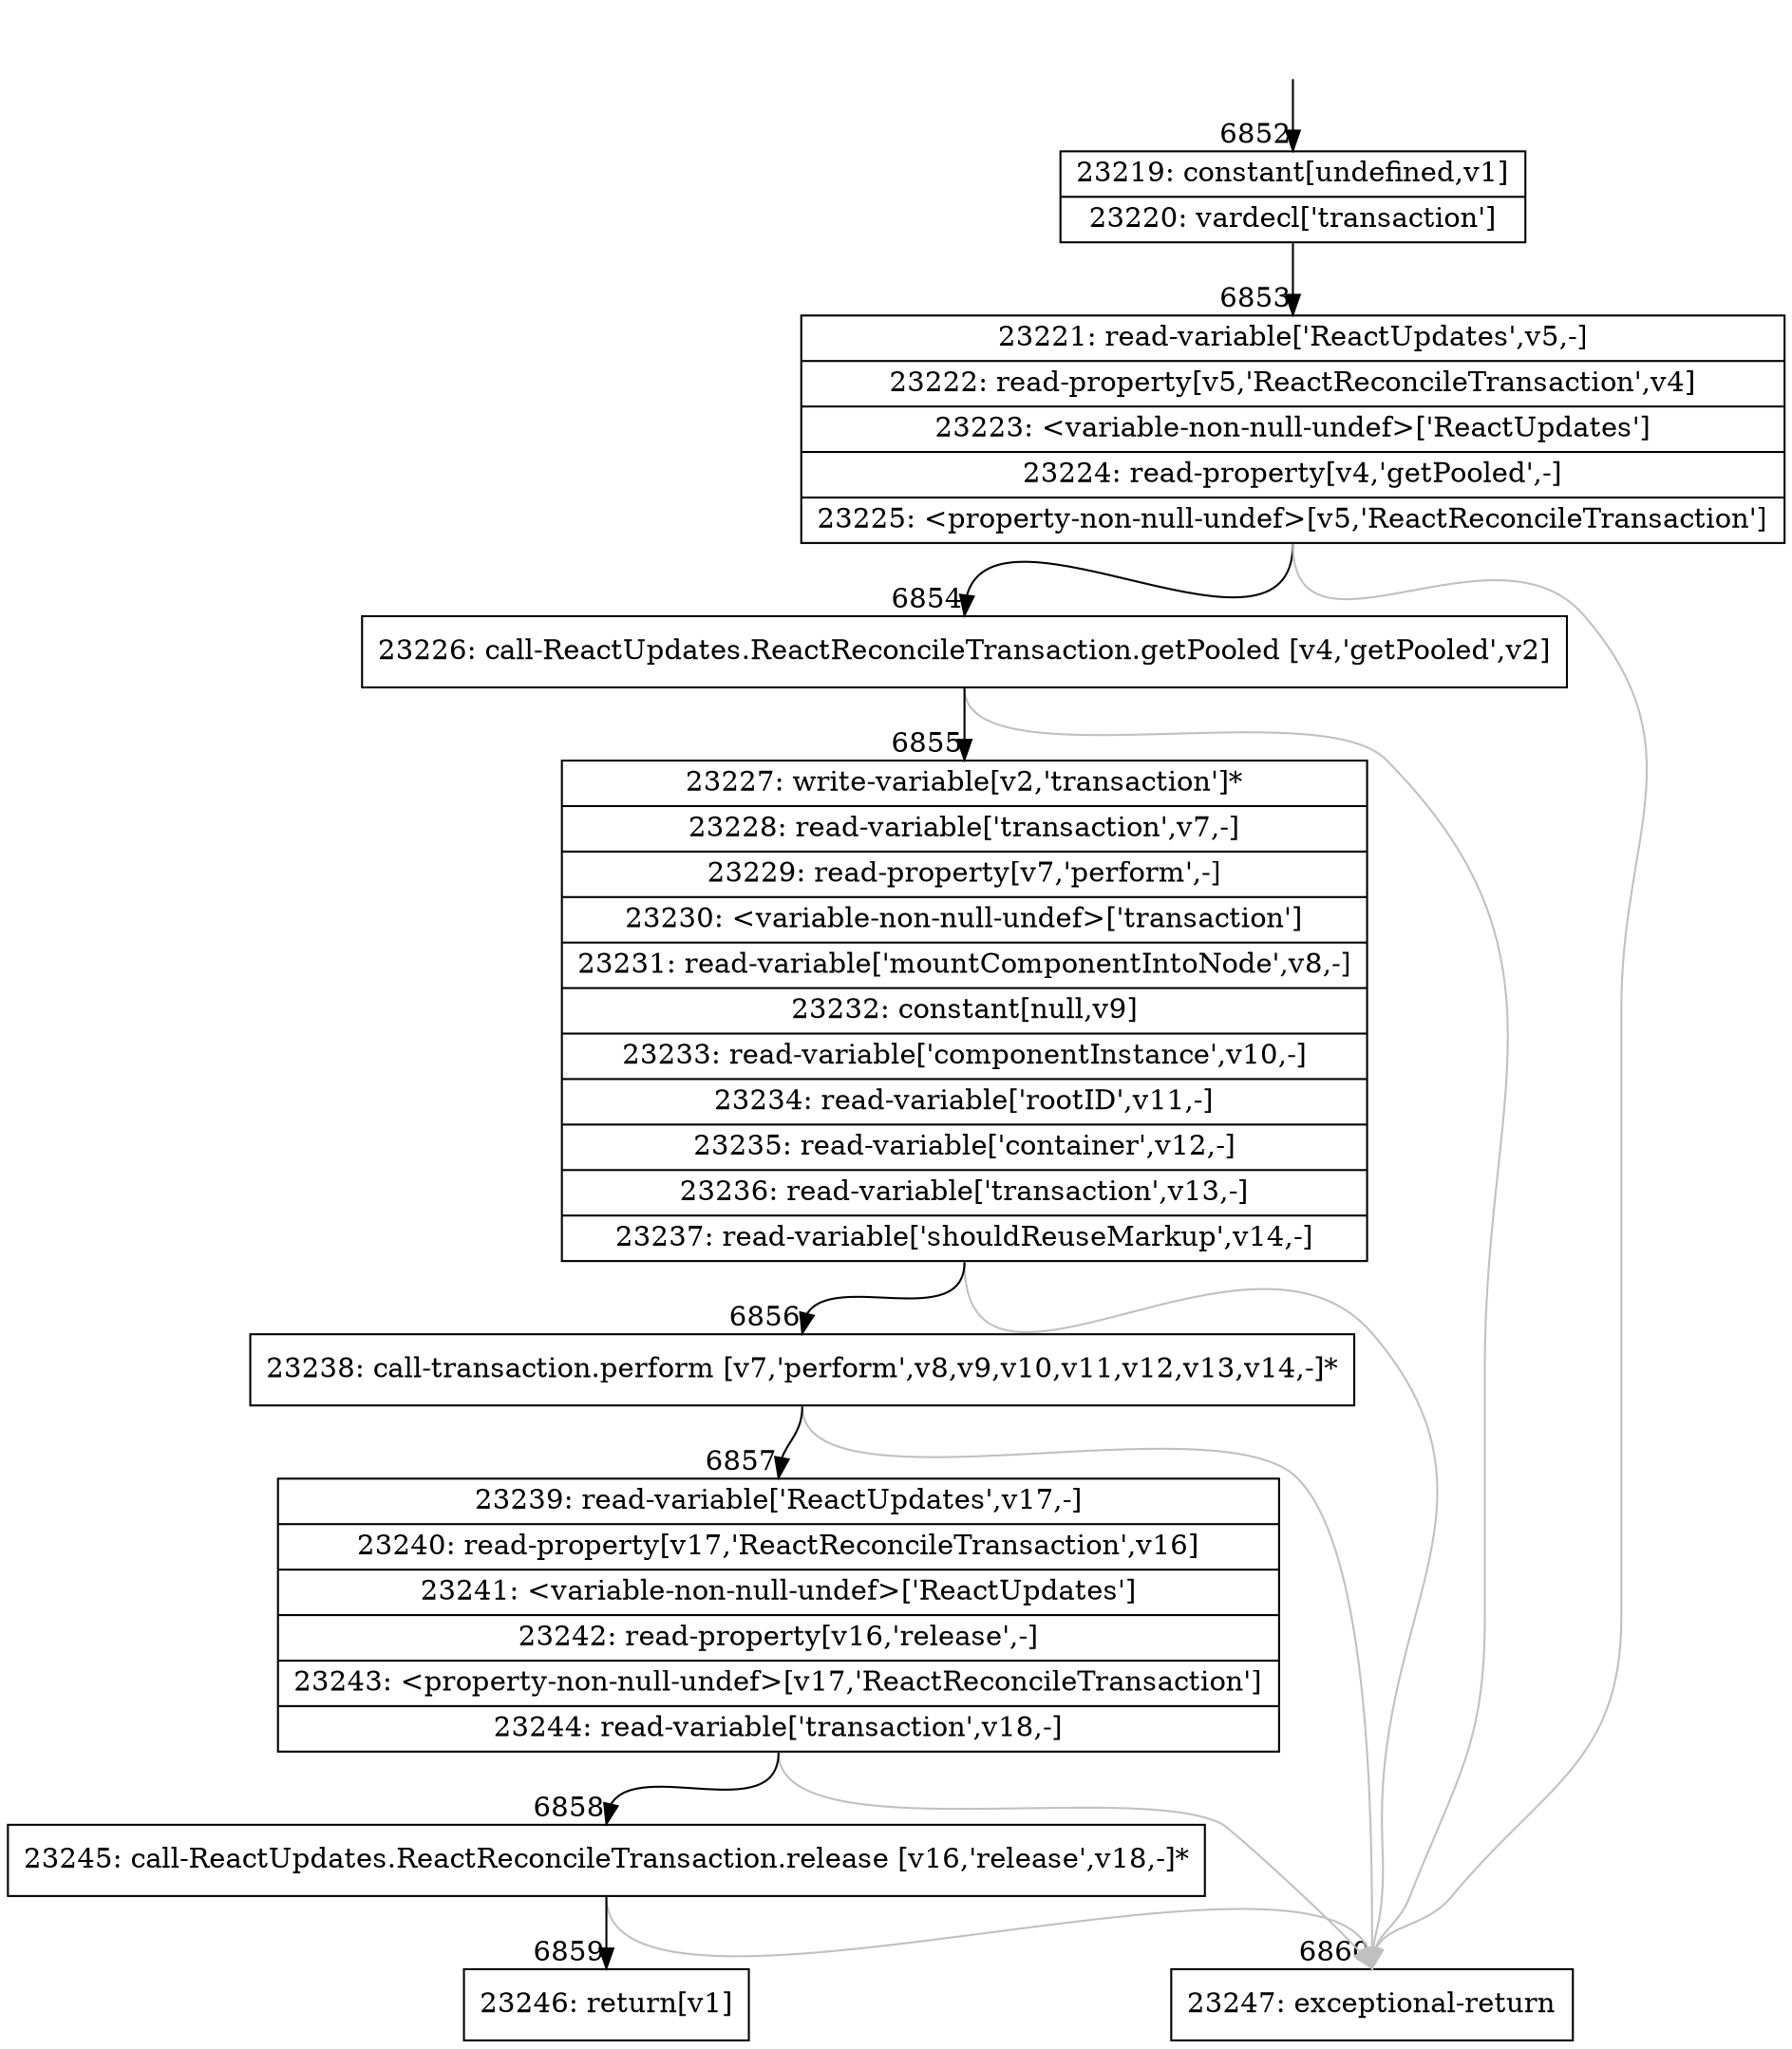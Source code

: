 digraph {
rankdir="TD"
BB_entry479[shape=none,label=""];
BB_entry479 -> BB6852 [tailport=s, headport=n, headlabel="    6852"]
BB6852 [shape=record label="{23219: constant[undefined,v1]|23220: vardecl['transaction']}" ] 
BB6852 -> BB6853 [tailport=s, headport=n, headlabel="      6853"]
BB6853 [shape=record label="{23221: read-variable['ReactUpdates',v5,-]|23222: read-property[v5,'ReactReconcileTransaction',v4]|23223: \<variable-non-null-undef\>['ReactUpdates']|23224: read-property[v4,'getPooled',-]|23225: \<property-non-null-undef\>[v5,'ReactReconcileTransaction']}" ] 
BB6853 -> BB6854 [tailport=s, headport=n, headlabel="      6854"]
BB6853 -> BB6860 [tailport=s, headport=n, color=gray, headlabel="      6860"]
BB6854 [shape=record label="{23226: call-ReactUpdates.ReactReconcileTransaction.getPooled [v4,'getPooled',v2]}" ] 
BB6854 -> BB6855 [tailport=s, headport=n, headlabel="      6855"]
BB6854 -> BB6860 [tailport=s, headport=n, color=gray]
BB6855 [shape=record label="{23227: write-variable[v2,'transaction']*|23228: read-variable['transaction',v7,-]|23229: read-property[v7,'perform',-]|23230: \<variable-non-null-undef\>['transaction']|23231: read-variable['mountComponentIntoNode',v8,-]|23232: constant[null,v9]|23233: read-variable['componentInstance',v10,-]|23234: read-variable['rootID',v11,-]|23235: read-variable['container',v12,-]|23236: read-variable['transaction',v13,-]|23237: read-variable['shouldReuseMarkup',v14,-]}" ] 
BB6855 -> BB6856 [tailport=s, headport=n, headlabel="      6856"]
BB6855 -> BB6860 [tailport=s, headport=n, color=gray]
BB6856 [shape=record label="{23238: call-transaction.perform [v7,'perform',v8,v9,v10,v11,v12,v13,v14,-]*}" ] 
BB6856 -> BB6857 [tailport=s, headport=n, headlabel="      6857"]
BB6856 -> BB6860 [tailport=s, headport=n, color=gray]
BB6857 [shape=record label="{23239: read-variable['ReactUpdates',v17,-]|23240: read-property[v17,'ReactReconcileTransaction',v16]|23241: \<variable-non-null-undef\>['ReactUpdates']|23242: read-property[v16,'release',-]|23243: \<property-non-null-undef\>[v17,'ReactReconcileTransaction']|23244: read-variable['transaction',v18,-]}" ] 
BB6857 -> BB6858 [tailport=s, headport=n, headlabel="      6858"]
BB6857 -> BB6860 [tailport=s, headport=n, color=gray]
BB6858 [shape=record label="{23245: call-ReactUpdates.ReactReconcileTransaction.release [v16,'release',v18,-]*}" ] 
BB6858 -> BB6859 [tailport=s, headport=n, headlabel="      6859"]
BB6858 -> BB6860 [tailport=s, headport=n, color=gray]
BB6859 [shape=record label="{23246: return[v1]}" ] 
BB6860 [shape=record label="{23247: exceptional-return}" ] 
//#$~ 12032
}

